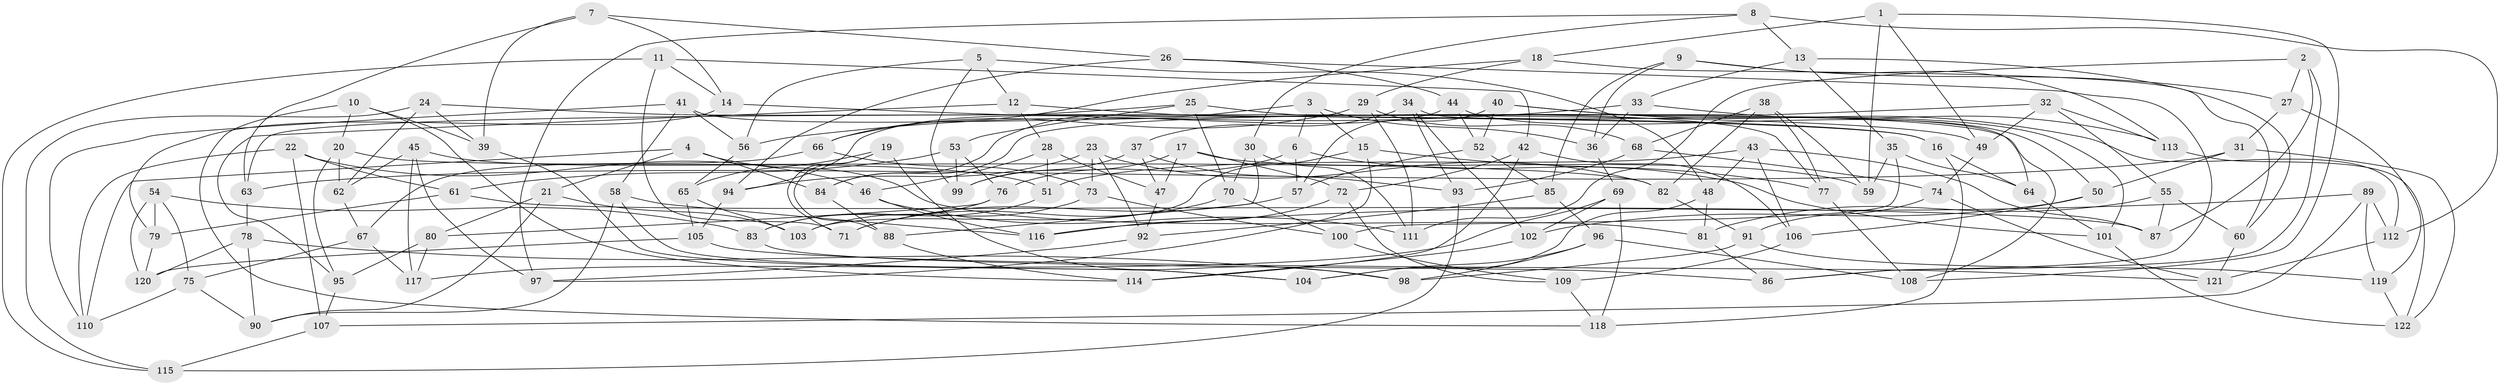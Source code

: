 // coarse degree distribution, {7: 0.0547945205479452, 4: 0.4931506849315068, 6: 0.2328767123287671, 8: 0.0958904109589041, 5: 0.0547945205479452, 10: 0.0136986301369863, 3: 0.0410958904109589, 9: 0.0136986301369863}
// Generated by graph-tools (version 1.1) at 2025/20/03/04/25 18:20:33]
// undirected, 122 vertices, 244 edges
graph export_dot {
graph [start="1"]
  node [color=gray90,style=filled];
  1;
  2;
  3;
  4;
  5;
  6;
  7;
  8;
  9;
  10;
  11;
  12;
  13;
  14;
  15;
  16;
  17;
  18;
  19;
  20;
  21;
  22;
  23;
  24;
  25;
  26;
  27;
  28;
  29;
  30;
  31;
  32;
  33;
  34;
  35;
  36;
  37;
  38;
  39;
  40;
  41;
  42;
  43;
  44;
  45;
  46;
  47;
  48;
  49;
  50;
  51;
  52;
  53;
  54;
  55;
  56;
  57;
  58;
  59;
  60;
  61;
  62;
  63;
  64;
  65;
  66;
  67;
  68;
  69;
  70;
  71;
  72;
  73;
  74;
  75;
  76;
  77;
  78;
  79;
  80;
  81;
  82;
  83;
  84;
  85;
  86;
  87;
  88;
  89;
  90;
  91;
  92;
  93;
  94;
  95;
  96;
  97;
  98;
  99;
  100;
  101;
  102;
  103;
  104;
  105;
  106;
  107;
  108;
  109;
  110;
  111;
  112;
  113;
  114;
  115;
  116;
  117;
  118;
  119;
  120;
  121;
  122;
  1 -- 18;
  1 -- 59;
  1 -- 49;
  1 -- 108;
  2 -- 86;
  2 -- 111;
  2 -- 27;
  2 -- 87;
  3 -- 36;
  3 -- 15;
  3 -- 84;
  3 -- 6;
  4 -- 21;
  4 -- 81;
  4 -- 84;
  4 -- 110;
  5 -- 48;
  5 -- 12;
  5 -- 56;
  5 -- 99;
  6 -- 101;
  6 -- 57;
  6 -- 76;
  7 -- 63;
  7 -- 26;
  7 -- 14;
  7 -- 39;
  8 -- 30;
  8 -- 97;
  8 -- 112;
  8 -- 13;
  9 -- 36;
  9 -- 27;
  9 -- 85;
  9 -- 113;
  10 -- 20;
  10 -- 114;
  10 -- 118;
  10 -- 39;
  11 -- 115;
  11 -- 42;
  11 -- 14;
  11 -- 71;
  12 -- 95;
  12 -- 16;
  12 -- 28;
  13 -- 33;
  13 -- 35;
  13 -- 60;
  14 -- 79;
  14 -- 16;
  15 -- 103;
  15 -- 77;
  15 -- 97;
  16 -- 118;
  16 -- 64;
  17 -- 59;
  17 -- 99;
  17 -- 72;
  17 -- 47;
  18 -- 60;
  18 -- 66;
  18 -- 29;
  19 -- 98;
  19 -- 88;
  19 -- 71;
  19 -- 65;
  20 -- 82;
  20 -- 95;
  20 -- 62;
  21 -- 90;
  21 -- 80;
  21 -- 103;
  22 -- 107;
  22 -- 61;
  22 -- 46;
  22 -- 110;
  23 -- 94;
  23 -- 82;
  23 -- 92;
  23 -- 73;
  24 -- 115;
  24 -- 49;
  24 -- 62;
  24 -- 39;
  25 -- 53;
  25 -- 108;
  25 -- 70;
  25 -- 63;
  26 -- 44;
  26 -- 94;
  26 -- 86;
  27 -- 119;
  27 -- 31;
  28 -- 47;
  28 -- 46;
  28 -- 51;
  29 -- 68;
  29 -- 111;
  29 -- 66;
  30 -- 111;
  30 -- 70;
  30 -- 88;
  31 -- 122;
  31 -- 50;
  31 -- 63;
  32 -- 84;
  32 -- 55;
  32 -- 49;
  32 -- 113;
  33 -- 36;
  33 -- 56;
  33 -- 113;
  34 -- 102;
  34 -- 93;
  34 -- 64;
  34 -- 37;
  35 -- 64;
  35 -- 59;
  35 -- 100;
  36 -- 69;
  37 -- 93;
  37 -- 99;
  37 -- 47;
  38 -- 77;
  38 -- 68;
  38 -- 82;
  38 -- 59;
  39 -- 104;
  40 -- 57;
  40 -- 101;
  40 -- 52;
  40 -- 112;
  41 -- 110;
  41 -- 56;
  41 -- 58;
  41 -- 77;
  42 -- 106;
  42 -- 72;
  42 -- 114;
  43 -- 51;
  43 -- 106;
  43 -- 48;
  43 -- 87;
  44 -- 94;
  44 -- 50;
  44 -- 52;
  45 -- 117;
  45 -- 51;
  45 -- 62;
  45 -- 97;
  46 -- 111;
  46 -- 116;
  47 -- 92;
  48 -- 81;
  48 -- 104;
  49 -- 74;
  50 -- 102;
  50 -- 106;
  51 -- 83;
  52 -- 57;
  52 -- 85;
  53 -- 99;
  53 -- 61;
  53 -- 76;
  54 -- 120;
  54 -- 83;
  54 -- 79;
  54 -- 75;
  55 -- 81;
  55 -- 60;
  55 -- 87;
  56 -- 65;
  57 -- 71;
  58 -- 104;
  58 -- 116;
  58 -- 90;
  60 -- 121;
  61 -- 79;
  61 -- 87;
  62 -- 67;
  63 -- 78;
  64 -- 101;
  65 -- 103;
  65 -- 105;
  66 -- 73;
  66 -- 67;
  67 -- 117;
  67 -- 75;
  68 -- 74;
  68 -- 93;
  69 -- 117;
  69 -- 118;
  69 -- 102;
  70 -- 71;
  70 -- 100;
  72 -- 116;
  72 -- 109;
  73 -- 103;
  73 -- 100;
  74 -- 121;
  74 -- 91;
  75 -- 110;
  75 -- 90;
  76 -- 83;
  76 -- 80;
  77 -- 108;
  78 -- 120;
  78 -- 90;
  78 -- 98;
  79 -- 120;
  80 -- 117;
  80 -- 95;
  81 -- 86;
  82 -- 91;
  83 -- 86;
  84 -- 88;
  85 -- 92;
  85 -- 96;
  88 -- 114;
  89 -- 107;
  89 -- 119;
  89 -- 116;
  89 -- 112;
  91 -- 98;
  91 -- 119;
  92 -- 97;
  93 -- 115;
  94 -- 105;
  95 -- 107;
  96 -- 104;
  96 -- 98;
  96 -- 108;
  100 -- 109;
  101 -- 122;
  102 -- 114;
  105 -- 121;
  105 -- 120;
  106 -- 109;
  107 -- 115;
  109 -- 118;
  112 -- 121;
  113 -- 122;
  119 -- 122;
}
